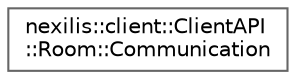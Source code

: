 digraph "Graphical Class Hierarchy"
{
 // LATEX_PDF_SIZE
  bgcolor="transparent";
  edge [fontname=Helvetica,fontsize=10,labelfontname=Helvetica,labelfontsize=10];
  node [fontname=Helvetica,fontsize=10,shape=box,height=0.2,width=0.4];
  rankdir="LR";
  Node0 [id="Node000000",label="nexilis::client::ClientAPI\l::Room::Communication",height=0.2,width=0.4,color="grey40", fillcolor="white", style="filled",URL="$d4/d4e/classnexilis_1_1client_1_1ClientAPI_1_1Room_1_1Communication.html",tooltip="Communication type for communications in a room."];
}
